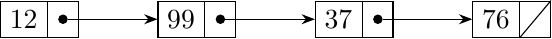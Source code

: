 \documentclass[tikz]{standalone}
\usetikzlibrary{
  calc,
  positioning,
  shapes.multipart,
  arrows.meta % supersedes the arrows library
}
\begin{document}
\begin{tikzpicture}[
  list/.style={
     rectangle split,
     rectangle split parts=2,
     draw,
     rectangle split horizontal
   },
   pointer/.style={draw, circle, fill=black, inner sep=0pt, minimum size=3pt},
   arrow/.style={-Stealth}
]
   \node[list] (A) {12};
   \node[pointer] (nextA) at ($(A.one split north)!0.5!(A.south east)$) {};
   
   \node[list, right=of A] (B) {99};
   \node[pointer] (nextB) at ($(B.one split north)!0.5!(B.south east)$) {};
   
   \node[list, right=of B] (C) {37};
   \node[pointer] (nextC) at ($(C.one split north)!0.5!(C.south east)$) {};
   
   \node[list, right=of C] (D) {76};

   \draw[arrow] (nextA) -- (B);
   \draw[arrow] (nextB) -- (C);
   \draw[arrow] (nextC) -- (D);
   \draw (D.one split south) -- (D.north east);

\end{tikzpicture}
\end{document} 
